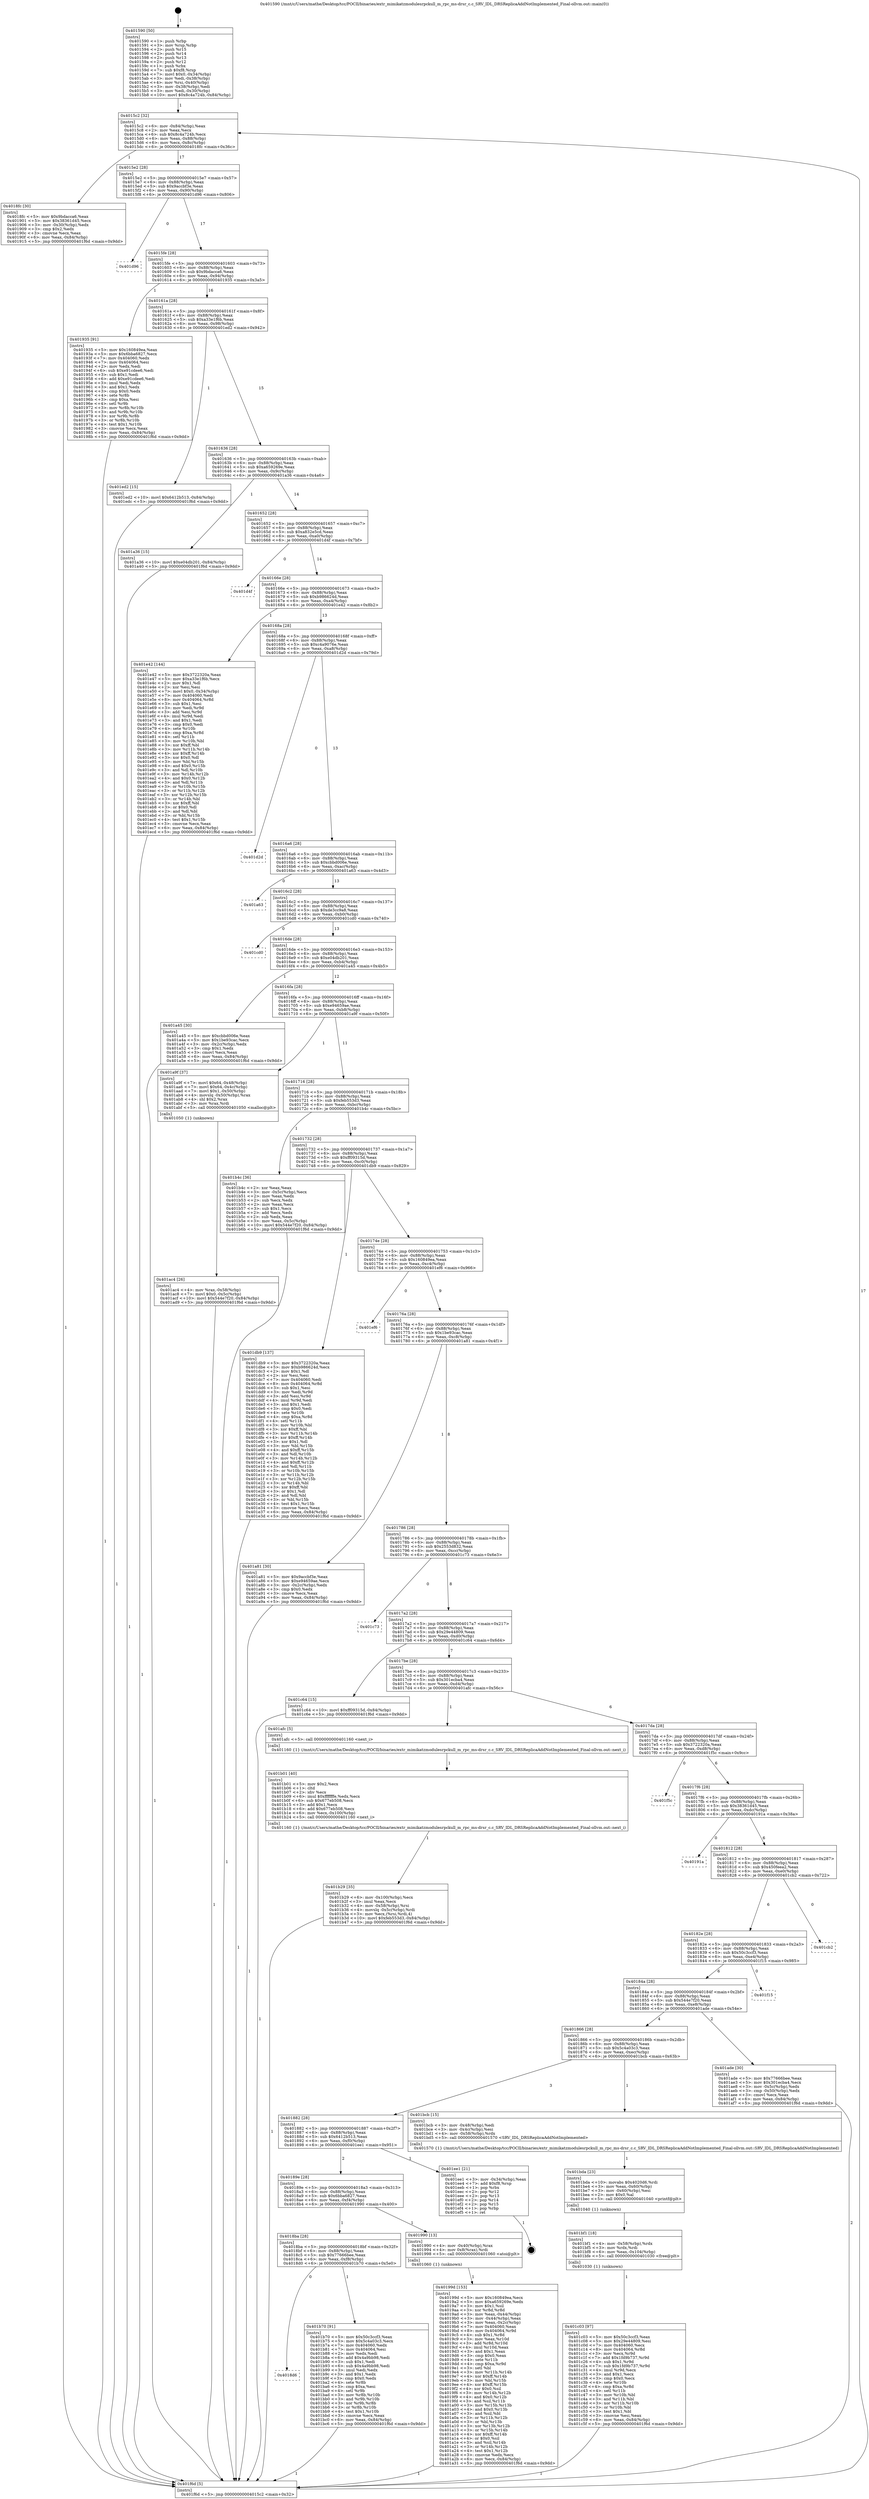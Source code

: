 digraph "0x401590" {
  label = "0x401590 (/mnt/c/Users/mathe/Desktop/tcc/POCII/binaries/extr_mimikatzmodulesrpckull_m_rpc_ms-drsr_c.c_SRV_IDL_DRSReplicaAddNotImplemented_Final-ollvm.out::main(0))"
  labelloc = "t"
  node[shape=record]

  Entry [label="",width=0.3,height=0.3,shape=circle,fillcolor=black,style=filled]
  "0x4015c2" [label="{
     0x4015c2 [32]\l
     | [instrs]\l
     &nbsp;&nbsp;0x4015c2 \<+6\>: mov -0x84(%rbp),%eax\l
     &nbsp;&nbsp;0x4015c8 \<+2\>: mov %eax,%ecx\l
     &nbsp;&nbsp;0x4015ca \<+6\>: sub $0x8c4a724b,%ecx\l
     &nbsp;&nbsp;0x4015d0 \<+6\>: mov %eax,-0x88(%rbp)\l
     &nbsp;&nbsp;0x4015d6 \<+6\>: mov %ecx,-0x8c(%rbp)\l
     &nbsp;&nbsp;0x4015dc \<+6\>: je 00000000004018fc \<main+0x36c\>\l
  }"]
  "0x4018fc" [label="{
     0x4018fc [30]\l
     | [instrs]\l
     &nbsp;&nbsp;0x4018fc \<+5\>: mov $0x9bdacca6,%eax\l
     &nbsp;&nbsp;0x401901 \<+5\>: mov $0x38361d45,%ecx\l
     &nbsp;&nbsp;0x401906 \<+3\>: mov -0x30(%rbp),%edx\l
     &nbsp;&nbsp;0x401909 \<+3\>: cmp $0x2,%edx\l
     &nbsp;&nbsp;0x40190c \<+3\>: cmovne %ecx,%eax\l
     &nbsp;&nbsp;0x40190f \<+6\>: mov %eax,-0x84(%rbp)\l
     &nbsp;&nbsp;0x401915 \<+5\>: jmp 0000000000401f6d \<main+0x9dd\>\l
  }"]
  "0x4015e2" [label="{
     0x4015e2 [28]\l
     | [instrs]\l
     &nbsp;&nbsp;0x4015e2 \<+5\>: jmp 00000000004015e7 \<main+0x57\>\l
     &nbsp;&nbsp;0x4015e7 \<+6\>: mov -0x88(%rbp),%eax\l
     &nbsp;&nbsp;0x4015ed \<+5\>: sub $0x9accbf3e,%eax\l
     &nbsp;&nbsp;0x4015f2 \<+6\>: mov %eax,-0x90(%rbp)\l
     &nbsp;&nbsp;0x4015f8 \<+6\>: je 0000000000401d96 \<main+0x806\>\l
  }"]
  "0x401f6d" [label="{
     0x401f6d [5]\l
     | [instrs]\l
     &nbsp;&nbsp;0x401f6d \<+5\>: jmp 00000000004015c2 \<main+0x32\>\l
  }"]
  "0x401590" [label="{
     0x401590 [50]\l
     | [instrs]\l
     &nbsp;&nbsp;0x401590 \<+1\>: push %rbp\l
     &nbsp;&nbsp;0x401591 \<+3\>: mov %rsp,%rbp\l
     &nbsp;&nbsp;0x401594 \<+2\>: push %r15\l
     &nbsp;&nbsp;0x401596 \<+2\>: push %r14\l
     &nbsp;&nbsp;0x401598 \<+2\>: push %r13\l
     &nbsp;&nbsp;0x40159a \<+2\>: push %r12\l
     &nbsp;&nbsp;0x40159c \<+1\>: push %rbx\l
     &nbsp;&nbsp;0x40159d \<+7\>: sub $0xf8,%rsp\l
     &nbsp;&nbsp;0x4015a4 \<+7\>: movl $0x0,-0x34(%rbp)\l
     &nbsp;&nbsp;0x4015ab \<+3\>: mov %edi,-0x38(%rbp)\l
     &nbsp;&nbsp;0x4015ae \<+4\>: mov %rsi,-0x40(%rbp)\l
     &nbsp;&nbsp;0x4015b2 \<+3\>: mov -0x38(%rbp),%edi\l
     &nbsp;&nbsp;0x4015b5 \<+3\>: mov %edi,-0x30(%rbp)\l
     &nbsp;&nbsp;0x4015b8 \<+10\>: movl $0x8c4a724b,-0x84(%rbp)\l
  }"]
  Exit [label="",width=0.3,height=0.3,shape=circle,fillcolor=black,style=filled,peripheries=2]
  "0x401d96" [label="{
     0x401d96\l
  }", style=dashed]
  "0x4015fe" [label="{
     0x4015fe [28]\l
     | [instrs]\l
     &nbsp;&nbsp;0x4015fe \<+5\>: jmp 0000000000401603 \<main+0x73\>\l
     &nbsp;&nbsp;0x401603 \<+6\>: mov -0x88(%rbp),%eax\l
     &nbsp;&nbsp;0x401609 \<+5\>: sub $0x9bdacca6,%eax\l
     &nbsp;&nbsp;0x40160e \<+6\>: mov %eax,-0x94(%rbp)\l
     &nbsp;&nbsp;0x401614 \<+6\>: je 0000000000401935 \<main+0x3a5\>\l
  }"]
  "0x401c03" [label="{
     0x401c03 [97]\l
     | [instrs]\l
     &nbsp;&nbsp;0x401c03 \<+5\>: mov $0x50c3ccf3,%eax\l
     &nbsp;&nbsp;0x401c08 \<+5\>: mov $0x29e44809,%esi\l
     &nbsp;&nbsp;0x401c0d \<+7\>: mov 0x404060,%ecx\l
     &nbsp;&nbsp;0x401c14 \<+8\>: mov 0x404064,%r8d\l
     &nbsp;&nbsp;0x401c1c \<+3\>: mov %ecx,%r9d\l
     &nbsp;&nbsp;0x401c1f \<+7\>: add $0x1fd9b737,%r9d\l
     &nbsp;&nbsp;0x401c26 \<+4\>: sub $0x1,%r9d\l
     &nbsp;&nbsp;0x401c2a \<+7\>: sub $0x1fd9b737,%r9d\l
     &nbsp;&nbsp;0x401c31 \<+4\>: imul %r9d,%ecx\l
     &nbsp;&nbsp;0x401c35 \<+3\>: and $0x1,%ecx\l
     &nbsp;&nbsp;0x401c38 \<+3\>: cmp $0x0,%ecx\l
     &nbsp;&nbsp;0x401c3b \<+4\>: sete %r10b\l
     &nbsp;&nbsp;0x401c3f \<+4\>: cmp $0xa,%r8d\l
     &nbsp;&nbsp;0x401c43 \<+4\>: setl %r11b\l
     &nbsp;&nbsp;0x401c47 \<+3\>: mov %r10b,%bl\l
     &nbsp;&nbsp;0x401c4a \<+3\>: and %r11b,%bl\l
     &nbsp;&nbsp;0x401c4d \<+3\>: xor %r11b,%r10b\l
     &nbsp;&nbsp;0x401c50 \<+3\>: or %r10b,%bl\l
     &nbsp;&nbsp;0x401c53 \<+3\>: test $0x1,%bl\l
     &nbsp;&nbsp;0x401c56 \<+3\>: cmovne %esi,%eax\l
     &nbsp;&nbsp;0x401c59 \<+6\>: mov %eax,-0x84(%rbp)\l
     &nbsp;&nbsp;0x401c5f \<+5\>: jmp 0000000000401f6d \<main+0x9dd\>\l
  }"]
  "0x401935" [label="{
     0x401935 [91]\l
     | [instrs]\l
     &nbsp;&nbsp;0x401935 \<+5\>: mov $0x160849ea,%eax\l
     &nbsp;&nbsp;0x40193a \<+5\>: mov $0x6bba6827,%ecx\l
     &nbsp;&nbsp;0x40193f \<+7\>: mov 0x404060,%edx\l
     &nbsp;&nbsp;0x401946 \<+7\>: mov 0x404064,%esi\l
     &nbsp;&nbsp;0x40194d \<+2\>: mov %edx,%edi\l
     &nbsp;&nbsp;0x40194f \<+6\>: sub $0xe91cdee6,%edi\l
     &nbsp;&nbsp;0x401955 \<+3\>: sub $0x1,%edi\l
     &nbsp;&nbsp;0x401958 \<+6\>: add $0xe91cdee6,%edi\l
     &nbsp;&nbsp;0x40195e \<+3\>: imul %edi,%edx\l
     &nbsp;&nbsp;0x401961 \<+3\>: and $0x1,%edx\l
     &nbsp;&nbsp;0x401964 \<+3\>: cmp $0x0,%edx\l
     &nbsp;&nbsp;0x401967 \<+4\>: sete %r8b\l
     &nbsp;&nbsp;0x40196b \<+3\>: cmp $0xa,%esi\l
     &nbsp;&nbsp;0x40196e \<+4\>: setl %r9b\l
     &nbsp;&nbsp;0x401972 \<+3\>: mov %r8b,%r10b\l
     &nbsp;&nbsp;0x401975 \<+3\>: and %r9b,%r10b\l
     &nbsp;&nbsp;0x401978 \<+3\>: xor %r9b,%r8b\l
     &nbsp;&nbsp;0x40197b \<+3\>: or %r8b,%r10b\l
     &nbsp;&nbsp;0x40197e \<+4\>: test $0x1,%r10b\l
     &nbsp;&nbsp;0x401982 \<+3\>: cmovne %ecx,%eax\l
     &nbsp;&nbsp;0x401985 \<+6\>: mov %eax,-0x84(%rbp)\l
     &nbsp;&nbsp;0x40198b \<+5\>: jmp 0000000000401f6d \<main+0x9dd\>\l
  }"]
  "0x40161a" [label="{
     0x40161a [28]\l
     | [instrs]\l
     &nbsp;&nbsp;0x40161a \<+5\>: jmp 000000000040161f \<main+0x8f\>\l
     &nbsp;&nbsp;0x40161f \<+6\>: mov -0x88(%rbp),%eax\l
     &nbsp;&nbsp;0x401625 \<+5\>: sub $0xa33e1f6b,%eax\l
     &nbsp;&nbsp;0x40162a \<+6\>: mov %eax,-0x98(%rbp)\l
     &nbsp;&nbsp;0x401630 \<+6\>: je 0000000000401ed2 \<main+0x942\>\l
  }"]
  "0x401bf1" [label="{
     0x401bf1 [18]\l
     | [instrs]\l
     &nbsp;&nbsp;0x401bf1 \<+4\>: mov -0x58(%rbp),%rdx\l
     &nbsp;&nbsp;0x401bf5 \<+3\>: mov %rdx,%rdi\l
     &nbsp;&nbsp;0x401bf8 \<+6\>: mov %eax,-0x104(%rbp)\l
     &nbsp;&nbsp;0x401bfe \<+5\>: call 0000000000401030 \<free@plt\>\l
     | [calls]\l
     &nbsp;&nbsp;0x401030 \{1\} (unknown)\l
  }"]
  "0x401ed2" [label="{
     0x401ed2 [15]\l
     | [instrs]\l
     &nbsp;&nbsp;0x401ed2 \<+10\>: movl $0x6412b513,-0x84(%rbp)\l
     &nbsp;&nbsp;0x401edc \<+5\>: jmp 0000000000401f6d \<main+0x9dd\>\l
  }"]
  "0x401636" [label="{
     0x401636 [28]\l
     | [instrs]\l
     &nbsp;&nbsp;0x401636 \<+5\>: jmp 000000000040163b \<main+0xab\>\l
     &nbsp;&nbsp;0x40163b \<+6\>: mov -0x88(%rbp),%eax\l
     &nbsp;&nbsp;0x401641 \<+5\>: sub $0xa659269e,%eax\l
     &nbsp;&nbsp;0x401646 \<+6\>: mov %eax,-0x9c(%rbp)\l
     &nbsp;&nbsp;0x40164c \<+6\>: je 0000000000401a36 \<main+0x4a6\>\l
  }"]
  "0x401bda" [label="{
     0x401bda [23]\l
     | [instrs]\l
     &nbsp;&nbsp;0x401bda \<+10\>: movabs $0x4020d6,%rdi\l
     &nbsp;&nbsp;0x401be4 \<+3\>: mov %eax,-0x60(%rbp)\l
     &nbsp;&nbsp;0x401be7 \<+3\>: mov -0x60(%rbp),%esi\l
     &nbsp;&nbsp;0x401bea \<+2\>: mov $0x0,%al\l
     &nbsp;&nbsp;0x401bec \<+5\>: call 0000000000401040 \<printf@plt\>\l
     | [calls]\l
     &nbsp;&nbsp;0x401040 \{1\} (unknown)\l
  }"]
  "0x401a36" [label="{
     0x401a36 [15]\l
     | [instrs]\l
     &nbsp;&nbsp;0x401a36 \<+10\>: movl $0xe04db201,-0x84(%rbp)\l
     &nbsp;&nbsp;0x401a40 \<+5\>: jmp 0000000000401f6d \<main+0x9dd\>\l
  }"]
  "0x401652" [label="{
     0x401652 [28]\l
     | [instrs]\l
     &nbsp;&nbsp;0x401652 \<+5\>: jmp 0000000000401657 \<main+0xc7\>\l
     &nbsp;&nbsp;0x401657 \<+6\>: mov -0x88(%rbp),%eax\l
     &nbsp;&nbsp;0x40165d \<+5\>: sub $0xa832e5cd,%eax\l
     &nbsp;&nbsp;0x401662 \<+6\>: mov %eax,-0xa0(%rbp)\l
     &nbsp;&nbsp;0x401668 \<+6\>: je 0000000000401d4f \<main+0x7bf\>\l
  }"]
  "0x4018d6" [label="{
     0x4018d6\l
  }", style=dashed]
  "0x401d4f" [label="{
     0x401d4f\l
  }", style=dashed]
  "0x40166e" [label="{
     0x40166e [28]\l
     | [instrs]\l
     &nbsp;&nbsp;0x40166e \<+5\>: jmp 0000000000401673 \<main+0xe3\>\l
     &nbsp;&nbsp;0x401673 \<+6\>: mov -0x88(%rbp),%eax\l
     &nbsp;&nbsp;0x401679 \<+5\>: sub $0xb986624d,%eax\l
     &nbsp;&nbsp;0x40167e \<+6\>: mov %eax,-0xa4(%rbp)\l
     &nbsp;&nbsp;0x401684 \<+6\>: je 0000000000401e42 \<main+0x8b2\>\l
  }"]
  "0x401b70" [label="{
     0x401b70 [91]\l
     | [instrs]\l
     &nbsp;&nbsp;0x401b70 \<+5\>: mov $0x50c3ccf3,%eax\l
     &nbsp;&nbsp;0x401b75 \<+5\>: mov $0x5c4a03c3,%ecx\l
     &nbsp;&nbsp;0x401b7a \<+7\>: mov 0x404060,%edx\l
     &nbsp;&nbsp;0x401b81 \<+7\>: mov 0x404064,%esi\l
     &nbsp;&nbsp;0x401b88 \<+2\>: mov %edx,%edi\l
     &nbsp;&nbsp;0x401b8a \<+6\>: add $0x4a9bb98,%edi\l
     &nbsp;&nbsp;0x401b90 \<+3\>: sub $0x1,%edi\l
     &nbsp;&nbsp;0x401b93 \<+6\>: sub $0x4a9bb98,%edi\l
     &nbsp;&nbsp;0x401b99 \<+3\>: imul %edi,%edx\l
     &nbsp;&nbsp;0x401b9c \<+3\>: and $0x1,%edx\l
     &nbsp;&nbsp;0x401b9f \<+3\>: cmp $0x0,%edx\l
     &nbsp;&nbsp;0x401ba2 \<+4\>: sete %r8b\l
     &nbsp;&nbsp;0x401ba6 \<+3\>: cmp $0xa,%esi\l
     &nbsp;&nbsp;0x401ba9 \<+4\>: setl %r9b\l
     &nbsp;&nbsp;0x401bad \<+3\>: mov %r8b,%r10b\l
     &nbsp;&nbsp;0x401bb0 \<+3\>: and %r9b,%r10b\l
     &nbsp;&nbsp;0x401bb3 \<+3\>: xor %r9b,%r8b\l
     &nbsp;&nbsp;0x401bb6 \<+3\>: or %r8b,%r10b\l
     &nbsp;&nbsp;0x401bb9 \<+4\>: test $0x1,%r10b\l
     &nbsp;&nbsp;0x401bbd \<+3\>: cmovne %ecx,%eax\l
     &nbsp;&nbsp;0x401bc0 \<+6\>: mov %eax,-0x84(%rbp)\l
     &nbsp;&nbsp;0x401bc6 \<+5\>: jmp 0000000000401f6d \<main+0x9dd\>\l
  }"]
  "0x401e42" [label="{
     0x401e42 [144]\l
     | [instrs]\l
     &nbsp;&nbsp;0x401e42 \<+5\>: mov $0x3722320a,%eax\l
     &nbsp;&nbsp;0x401e47 \<+5\>: mov $0xa33e1f6b,%ecx\l
     &nbsp;&nbsp;0x401e4c \<+2\>: mov $0x1,%dl\l
     &nbsp;&nbsp;0x401e4e \<+2\>: xor %esi,%esi\l
     &nbsp;&nbsp;0x401e50 \<+7\>: movl $0x0,-0x34(%rbp)\l
     &nbsp;&nbsp;0x401e57 \<+7\>: mov 0x404060,%edi\l
     &nbsp;&nbsp;0x401e5e \<+8\>: mov 0x404064,%r8d\l
     &nbsp;&nbsp;0x401e66 \<+3\>: sub $0x1,%esi\l
     &nbsp;&nbsp;0x401e69 \<+3\>: mov %edi,%r9d\l
     &nbsp;&nbsp;0x401e6c \<+3\>: add %esi,%r9d\l
     &nbsp;&nbsp;0x401e6f \<+4\>: imul %r9d,%edi\l
     &nbsp;&nbsp;0x401e73 \<+3\>: and $0x1,%edi\l
     &nbsp;&nbsp;0x401e76 \<+3\>: cmp $0x0,%edi\l
     &nbsp;&nbsp;0x401e79 \<+4\>: sete %r10b\l
     &nbsp;&nbsp;0x401e7d \<+4\>: cmp $0xa,%r8d\l
     &nbsp;&nbsp;0x401e81 \<+4\>: setl %r11b\l
     &nbsp;&nbsp;0x401e85 \<+3\>: mov %r10b,%bl\l
     &nbsp;&nbsp;0x401e88 \<+3\>: xor $0xff,%bl\l
     &nbsp;&nbsp;0x401e8b \<+3\>: mov %r11b,%r14b\l
     &nbsp;&nbsp;0x401e8e \<+4\>: xor $0xff,%r14b\l
     &nbsp;&nbsp;0x401e92 \<+3\>: xor $0x0,%dl\l
     &nbsp;&nbsp;0x401e95 \<+3\>: mov %bl,%r15b\l
     &nbsp;&nbsp;0x401e98 \<+4\>: and $0x0,%r15b\l
     &nbsp;&nbsp;0x401e9c \<+3\>: and %dl,%r10b\l
     &nbsp;&nbsp;0x401e9f \<+3\>: mov %r14b,%r12b\l
     &nbsp;&nbsp;0x401ea2 \<+4\>: and $0x0,%r12b\l
     &nbsp;&nbsp;0x401ea6 \<+3\>: and %dl,%r11b\l
     &nbsp;&nbsp;0x401ea9 \<+3\>: or %r10b,%r15b\l
     &nbsp;&nbsp;0x401eac \<+3\>: or %r11b,%r12b\l
     &nbsp;&nbsp;0x401eaf \<+3\>: xor %r12b,%r15b\l
     &nbsp;&nbsp;0x401eb2 \<+3\>: or %r14b,%bl\l
     &nbsp;&nbsp;0x401eb5 \<+3\>: xor $0xff,%bl\l
     &nbsp;&nbsp;0x401eb8 \<+3\>: or $0x0,%dl\l
     &nbsp;&nbsp;0x401ebb \<+2\>: and %dl,%bl\l
     &nbsp;&nbsp;0x401ebd \<+3\>: or %bl,%r15b\l
     &nbsp;&nbsp;0x401ec0 \<+4\>: test $0x1,%r15b\l
     &nbsp;&nbsp;0x401ec4 \<+3\>: cmovne %ecx,%eax\l
     &nbsp;&nbsp;0x401ec7 \<+6\>: mov %eax,-0x84(%rbp)\l
     &nbsp;&nbsp;0x401ecd \<+5\>: jmp 0000000000401f6d \<main+0x9dd\>\l
  }"]
  "0x40168a" [label="{
     0x40168a [28]\l
     | [instrs]\l
     &nbsp;&nbsp;0x40168a \<+5\>: jmp 000000000040168f \<main+0xff\>\l
     &nbsp;&nbsp;0x40168f \<+6\>: mov -0x88(%rbp),%eax\l
     &nbsp;&nbsp;0x401695 \<+5\>: sub $0xc4a9076e,%eax\l
     &nbsp;&nbsp;0x40169a \<+6\>: mov %eax,-0xa8(%rbp)\l
     &nbsp;&nbsp;0x4016a0 \<+6\>: je 0000000000401d2d \<main+0x79d\>\l
  }"]
  "0x401b29" [label="{
     0x401b29 [35]\l
     | [instrs]\l
     &nbsp;&nbsp;0x401b29 \<+6\>: mov -0x100(%rbp),%ecx\l
     &nbsp;&nbsp;0x401b2f \<+3\>: imul %eax,%ecx\l
     &nbsp;&nbsp;0x401b32 \<+4\>: mov -0x58(%rbp),%rsi\l
     &nbsp;&nbsp;0x401b36 \<+4\>: movslq -0x5c(%rbp),%rdi\l
     &nbsp;&nbsp;0x401b3a \<+3\>: mov %ecx,(%rsi,%rdi,4)\l
     &nbsp;&nbsp;0x401b3d \<+10\>: movl $0xfeb553d3,-0x84(%rbp)\l
     &nbsp;&nbsp;0x401b47 \<+5\>: jmp 0000000000401f6d \<main+0x9dd\>\l
  }"]
  "0x401d2d" [label="{
     0x401d2d\l
  }", style=dashed]
  "0x4016a6" [label="{
     0x4016a6 [28]\l
     | [instrs]\l
     &nbsp;&nbsp;0x4016a6 \<+5\>: jmp 00000000004016ab \<main+0x11b\>\l
     &nbsp;&nbsp;0x4016ab \<+6\>: mov -0x88(%rbp),%eax\l
     &nbsp;&nbsp;0x4016b1 \<+5\>: sub $0xcbbd006e,%eax\l
     &nbsp;&nbsp;0x4016b6 \<+6\>: mov %eax,-0xac(%rbp)\l
     &nbsp;&nbsp;0x4016bc \<+6\>: je 0000000000401a63 \<main+0x4d3\>\l
  }"]
  "0x401b01" [label="{
     0x401b01 [40]\l
     | [instrs]\l
     &nbsp;&nbsp;0x401b01 \<+5\>: mov $0x2,%ecx\l
     &nbsp;&nbsp;0x401b06 \<+1\>: cltd\l
     &nbsp;&nbsp;0x401b07 \<+2\>: idiv %ecx\l
     &nbsp;&nbsp;0x401b09 \<+6\>: imul $0xfffffffe,%edx,%ecx\l
     &nbsp;&nbsp;0x401b0f \<+6\>: sub $0x677eb508,%ecx\l
     &nbsp;&nbsp;0x401b15 \<+3\>: add $0x1,%ecx\l
     &nbsp;&nbsp;0x401b18 \<+6\>: add $0x677eb508,%ecx\l
     &nbsp;&nbsp;0x401b1e \<+6\>: mov %ecx,-0x100(%rbp)\l
     &nbsp;&nbsp;0x401b24 \<+5\>: call 0000000000401160 \<next_i\>\l
     | [calls]\l
     &nbsp;&nbsp;0x401160 \{1\} (/mnt/c/Users/mathe/Desktop/tcc/POCII/binaries/extr_mimikatzmodulesrpckull_m_rpc_ms-drsr_c.c_SRV_IDL_DRSReplicaAddNotImplemented_Final-ollvm.out::next_i)\l
  }"]
  "0x401a63" [label="{
     0x401a63\l
  }", style=dashed]
  "0x4016c2" [label="{
     0x4016c2 [28]\l
     | [instrs]\l
     &nbsp;&nbsp;0x4016c2 \<+5\>: jmp 00000000004016c7 \<main+0x137\>\l
     &nbsp;&nbsp;0x4016c7 \<+6\>: mov -0x88(%rbp),%eax\l
     &nbsp;&nbsp;0x4016cd \<+5\>: sub $0xde3cc9a8,%eax\l
     &nbsp;&nbsp;0x4016d2 \<+6\>: mov %eax,-0xb0(%rbp)\l
     &nbsp;&nbsp;0x4016d8 \<+6\>: je 0000000000401cd0 \<main+0x740\>\l
  }"]
  "0x401ac4" [label="{
     0x401ac4 [26]\l
     | [instrs]\l
     &nbsp;&nbsp;0x401ac4 \<+4\>: mov %rax,-0x58(%rbp)\l
     &nbsp;&nbsp;0x401ac8 \<+7\>: movl $0x0,-0x5c(%rbp)\l
     &nbsp;&nbsp;0x401acf \<+10\>: movl $0x544e7f20,-0x84(%rbp)\l
     &nbsp;&nbsp;0x401ad9 \<+5\>: jmp 0000000000401f6d \<main+0x9dd\>\l
  }"]
  "0x401cd0" [label="{
     0x401cd0\l
  }", style=dashed]
  "0x4016de" [label="{
     0x4016de [28]\l
     | [instrs]\l
     &nbsp;&nbsp;0x4016de \<+5\>: jmp 00000000004016e3 \<main+0x153\>\l
     &nbsp;&nbsp;0x4016e3 \<+6\>: mov -0x88(%rbp),%eax\l
     &nbsp;&nbsp;0x4016e9 \<+5\>: sub $0xe04db201,%eax\l
     &nbsp;&nbsp;0x4016ee \<+6\>: mov %eax,-0xb4(%rbp)\l
     &nbsp;&nbsp;0x4016f4 \<+6\>: je 0000000000401a45 \<main+0x4b5\>\l
  }"]
  "0x40199d" [label="{
     0x40199d [153]\l
     | [instrs]\l
     &nbsp;&nbsp;0x40199d \<+5\>: mov $0x160849ea,%ecx\l
     &nbsp;&nbsp;0x4019a2 \<+5\>: mov $0xa659269e,%edx\l
     &nbsp;&nbsp;0x4019a7 \<+3\>: mov $0x1,%sil\l
     &nbsp;&nbsp;0x4019aa \<+3\>: xor %r8d,%r8d\l
     &nbsp;&nbsp;0x4019ad \<+3\>: mov %eax,-0x44(%rbp)\l
     &nbsp;&nbsp;0x4019b0 \<+3\>: mov -0x44(%rbp),%eax\l
     &nbsp;&nbsp;0x4019b3 \<+3\>: mov %eax,-0x2c(%rbp)\l
     &nbsp;&nbsp;0x4019b6 \<+7\>: mov 0x404060,%eax\l
     &nbsp;&nbsp;0x4019bd \<+8\>: mov 0x404064,%r9d\l
     &nbsp;&nbsp;0x4019c5 \<+4\>: sub $0x1,%r8d\l
     &nbsp;&nbsp;0x4019c9 \<+3\>: mov %eax,%r10d\l
     &nbsp;&nbsp;0x4019cc \<+3\>: add %r8d,%r10d\l
     &nbsp;&nbsp;0x4019cf \<+4\>: imul %r10d,%eax\l
     &nbsp;&nbsp;0x4019d3 \<+3\>: and $0x1,%eax\l
     &nbsp;&nbsp;0x4019d6 \<+3\>: cmp $0x0,%eax\l
     &nbsp;&nbsp;0x4019d9 \<+4\>: sete %r11b\l
     &nbsp;&nbsp;0x4019dd \<+4\>: cmp $0xa,%r9d\l
     &nbsp;&nbsp;0x4019e1 \<+3\>: setl %bl\l
     &nbsp;&nbsp;0x4019e4 \<+3\>: mov %r11b,%r14b\l
     &nbsp;&nbsp;0x4019e7 \<+4\>: xor $0xff,%r14b\l
     &nbsp;&nbsp;0x4019eb \<+3\>: mov %bl,%r15b\l
     &nbsp;&nbsp;0x4019ee \<+4\>: xor $0xff,%r15b\l
     &nbsp;&nbsp;0x4019f2 \<+4\>: xor $0x0,%sil\l
     &nbsp;&nbsp;0x4019f6 \<+3\>: mov %r14b,%r12b\l
     &nbsp;&nbsp;0x4019f9 \<+4\>: and $0x0,%r12b\l
     &nbsp;&nbsp;0x4019fd \<+3\>: and %sil,%r11b\l
     &nbsp;&nbsp;0x401a00 \<+3\>: mov %r15b,%r13b\l
     &nbsp;&nbsp;0x401a03 \<+4\>: and $0x0,%r13b\l
     &nbsp;&nbsp;0x401a07 \<+3\>: and %sil,%bl\l
     &nbsp;&nbsp;0x401a0a \<+3\>: or %r11b,%r12b\l
     &nbsp;&nbsp;0x401a0d \<+3\>: or %bl,%r13b\l
     &nbsp;&nbsp;0x401a10 \<+3\>: xor %r13b,%r12b\l
     &nbsp;&nbsp;0x401a13 \<+3\>: or %r15b,%r14b\l
     &nbsp;&nbsp;0x401a16 \<+4\>: xor $0xff,%r14b\l
     &nbsp;&nbsp;0x401a1a \<+4\>: or $0x0,%sil\l
     &nbsp;&nbsp;0x401a1e \<+3\>: and %sil,%r14b\l
     &nbsp;&nbsp;0x401a21 \<+3\>: or %r14b,%r12b\l
     &nbsp;&nbsp;0x401a24 \<+4\>: test $0x1,%r12b\l
     &nbsp;&nbsp;0x401a28 \<+3\>: cmovne %edx,%ecx\l
     &nbsp;&nbsp;0x401a2b \<+6\>: mov %ecx,-0x84(%rbp)\l
     &nbsp;&nbsp;0x401a31 \<+5\>: jmp 0000000000401f6d \<main+0x9dd\>\l
  }"]
  "0x401a45" [label="{
     0x401a45 [30]\l
     | [instrs]\l
     &nbsp;&nbsp;0x401a45 \<+5\>: mov $0xcbbd006e,%eax\l
     &nbsp;&nbsp;0x401a4a \<+5\>: mov $0x1be93cac,%ecx\l
     &nbsp;&nbsp;0x401a4f \<+3\>: mov -0x2c(%rbp),%edx\l
     &nbsp;&nbsp;0x401a52 \<+3\>: cmp $0x1,%edx\l
     &nbsp;&nbsp;0x401a55 \<+3\>: cmovl %ecx,%eax\l
     &nbsp;&nbsp;0x401a58 \<+6\>: mov %eax,-0x84(%rbp)\l
     &nbsp;&nbsp;0x401a5e \<+5\>: jmp 0000000000401f6d \<main+0x9dd\>\l
  }"]
  "0x4016fa" [label="{
     0x4016fa [28]\l
     | [instrs]\l
     &nbsp;&nbsp;0x4016fa \<+5\>: jmp 00000000004016ff \<main+0x16f\>\l
     &nbsp;&nbsp;0x4016ff \<+6\>: mov -0x88(%rbp),%eax\l
     &nbsp;&nbsp;0x401705 \<+5\>: sub $0xe94659ae,%eax\l
     &nbsp;&nbsp;0x40170a \<+6\>: mov %eax,-0xb8(%rbp)\l
     &nbsp;&nbsp;0x401710 \<+6\>: je 0000000000401a9f \<main+0x50f\>\l
  }"]
  "0x4018ba" [label="{
     0x4018ba [28]\l
     | [instrs]\l
     &nbsp;&nbsp;0x4018ba \<+5\>: jmp 00000000004018bf \<main+0x32f\>\l
     &nbsp;&nbsp;0x4018bf \<+6\>: mov -0x88(%rbp),%eax\l
     &nbsp;&nbsp;0x4018c5 \<+5\>: sub $0x77666bee,%eax\l
     &nbsp;&nbsp;0x4018ca \<+6\>: mov %eax,-0xf8(%rbp)\l
     &nbsp;&nbsp;0x4018d0 \<+6\>: je 0000000000401b70 \<main+0x5e0\>\l
  }"]
  "0x401a9f" [label="{
     0x401a9f [37]\l
     | [instrs]\l
     &nbsp;&nbsp;0x401a9f \<+7\>: movl $0x64,-0x48(%rbp)\l
     &nbsp;&nbsp;0x401aa6 \<+7\>: movl $0x64,-0x4c(%rbp)\l
     &nbsp;&nbsp;0x401aad \<+7\>: movl $0x1,-0x50(%rbp)\l
     &nbsp;&nbsp;0x401ab4 \<+4\>: movslq -0x50(%rbp),%rax\l
     &nbsp;&nbsp;0x401ab8 \<+4\>: shl $0x2,%rax\l
     &nbsp;&nbsp;0x401abc \<+3\>: mov %rax,%rdi\l
     &nbsp;&nbsp;0x401abf \<+5\>: call 0000000000401050 \<malloc@plt\>\l
     | [calls]\l
     &nbsp;&nbsp;0x401050 \{1\} (unknown)\l
  }"]
  "0x401716" [label="{
     0x401716 [28]\l
     | [instrs]\l
     &nbsp;&nbsp;0x401716 \<+5\>: jmp 000000000040171b \<main+0x18b\>\l
     &nbsp;&nbsp;0x40171b \<+6\>: mov -0x88(%rbp),%eax\l
     &nbsp;&nbsp;0x401721 \<+5\>: sub $0xfeb553d3,%eax\l
     &nbsp;&nbsp;0x401726 \<+6\>: mov %eax,-0xbc(%rbp)\l
     &nbsp;&nbsp;0x40172c \<+6\>: je 0000000000401b4c \<main+0x5bc\>\l
  }"]
  "0x401990" [label="{
     0x401990 [13]\l
     | [instrs]\l
     &nbsp;&nbsp;0x401990 \<+4\>: mov -0x40(%rbp),%rax\l
     &nbsp;&nbsp;0x401994 \<+4\>: mov 0x8(%rax),%rdi\l
     &nbsp;&nbsp;0x401998 \<+5\>: call 0000000000401060 \<atoi@plt\>\l
     | [calls]\l
     &nbsp;&nbsp;0x401060 \{1\} (unknown)\l
  }"]
  "0x401b4c" [label="{
     0x401b4c [36]\l
     | [instrs]\l
     &nbsp;&nbsp;0x401b4c \<+2\>: xor %eax,%eax\l
     &nbsp;&nbsp;0x401b4e \<+3\>: mov -0x5c(%rbp),%ecx\l
     &nbsp;&nbsp;0x401b51 \<+2\>: mov %eax,%edx\l
     &nbsp;&nbsp;0x401b53 \<+2\>: sub %ecx,%edx\l
     &nbsp;&nbsp;0x401b55 \<+2\>: mov %eax,%ecx\l
     &nbsp;&nbsp;0x401b57 \<+3\>: sub $0x1,%ecx\l
     &nbsp;&nbsp;0x401b5a \<+2\>: add %ecx,%edx\l
     &nbsp;&nbsp;0x401b5c \<+2\>: sub %edx,%eax\l
     &nbsp;&nbsp;0x401b5e \<+3\>: mov %eax,-0x5c(%rbp)\l
     &nbsp;&nbsp;0x401b61 \<+10\>: movl $0x544e7f20,-0x84(%rbp)\l
     &nbsp;&nbsp;0x401b6b \<+5\>: jmp 0000000000401f6d \<main+0x9dd\>\l
  }"]
  "0x401732" [label="{
     0x401732 [28]\l
     | [instrs]\l
     &nbsp;&nbsp;0x401732 \<+5\>: jmp 0000000000401737 \<main+0x1a7\>\l
     &nbsp;&nbsp;0x401737 \<+6\>: mov -0x88(%rbp),%eax\l
     &nbsp;&nbsp;0x40173d \<+5\>: sub $0xff09315d,%eax\l
     &nbsp;&nbsp;0x401742 \<+6\>: mov %eax,-0xc0(%rbp)\l
     &nbsp;&nbsp;0x401748 \<+6\>: je 0000000000401db9 \<main+0x829\>\l
  }"]
  "0x40189e" [label="{
     0x40189e [28]\l
     | [instrs]\l
     &nbsp;&nbsp;0x40189e \<+5\>: jmp 00000000004018a3 \<main+0x313\>\l
     &nbsp;&nbsp;0x4018a3 \<+6\>: mov -0x88(%rbp),%eax\l
     &nbsp;&nbsp;0x4018a9 \<+5\>: sub $0x6bba6827,%eax\l
     &nbsp;&nbsp;0x4018ae \<+6\>: mov %eax,-0xf4(%rbp)\l
     &nbsp;&nbsp;0x4018b4 \<+6\>: je 0000000000401990 \<main+0x400\>\l
  }"]
  "0x401db9" [label="{
     0x401db9 [137]\l
     | [instrs]\l
     &nbsp;&nbsp;0x401db9 \<+5\>: mov $0x3722320a,%eax\l
     &nbsp;&nbsp;0x401dbe \<+5\>: mov $0xb986624d,%ecx\l
     &nbsp;&nbsp;0x401dc3 \<+2\>: mov $0x1,%dl\l
     &nbsp;&nbsp;0x401dc5 \<+2\>: xor %esi,%esi\l
     &nbsp;&nbsp;0x401dc7 \<+7\>: mov 0x404060,%edi\l
     &nbsp;&nbsp;0x401dce \<+8\>: mov 0x404064,%r8d\l
     &nbsp;&nbsp;0x401dd6 \<+3\>: sub $0x1,%esi\l
     &nbsp;&nbsp;0x401dd9 \<+3\>: mov %edi,%r9d\l
     &nbsp;&nbsp;0x401ddc \<+3\>: add %esi,%r9d\l
     &nbsp;&nbsp;0x401ddf \<+4\>: imul %r9d,%edi\l
     &nbsp;&nbsp;0x401de3 \<+3\>: and $0x1,%edi\l
     &nbsp;&nbsp;0x401de6 \<+3\>: cmp $0x0,%edi\l
     &nbsp;&nbsp;0x401de9 \<+4\>: sete %r10b\l
     &nbsp;&nbsp;0x401ded \<+4\>: cmp $0xa,%r8d\l
     &nbsp;&nbsp;0x401df1 \<+4\>: setl %r11b\l
     &nbsp;&nbsp;0x401df5 \<+3\>: mov %r10b,%bl\l
     &nbsp;&nbsp;0x401df8 \<+3\>: xor $0xff,%bl\l
     &nbsp;&nbsp;0x401dfb \<+3\>: mov %r11b,%r14b\l
     &nbsp;&nbsp;0x401dfe \<+4\>: xor $0xff,%r14b\l
     &nbsp;&nbsp;0x401e02 \<+3\>: xor $0x1,%dl\l
     &nbsp;&nbsp;0x401e05 \<+3\>: mov %bl,%r15b\l
     &nbsp;&nbsp;0x401e08 \<+4\>: and $0xff,%r15b\l
     &nbsp;&nbsp;0x401e0c \<+3\>: and %dl,%r10b\l
     &nbsp;&nbsp;0x401e0f \<+3\>: mov %r14b,%r12b\l
     &nbsp;&nbsp;0x401e12 \<+4\>: and $0xff,%r12b\l
     &nbsp;&nbsp;0x401e16 \<+3\>: and %dl,%r11b\l
     &nbsp;&nbsp;0x401e19 \<+3\>: or %r10b,%r15b\l
     &nbsp;&nbsp;0x401e1c \<+3\>: or %r11b,%r12b\l
     &nbsp;&nbsp;0x401e1f \<+3\>: xor %r12b,%r15b\l
     &nbsp;&nbsp;0x401e22 \<+3\>: or %r14b,%bl\l
     &nbsp;&nbsp;0x401e25 \<+3\>: xor $0xff,%bl\l
     &nbsp;&nbsp;0x401e28 \<+3\>: or $0x1,%dl\l
     &nbsp;&nbsp;0x401e2b \<+2\>: and %dl,%bl\l
     &nbsp;&nbsp;0x401e2d \<+3\>: or %bl,%r15b\l
     &nbsp;&nbsp;0x401e30 \<+4\>: test $0x1,%r15b\l
     &nbsp;&nbsp;0x401e34 \<+3\>: cmovne %ecx,%eax\l
     &nbsp;&nbsp;0x401e37 \<+6\>: mov %eax,-0x84(%rbp)\l
     &nbsp;&nbsp;0x401e3d \<+5\>: jmp 0000000000401f6d \<main+0x9dd\>\l
  }"]
  "0x40174e" [label="{
     0x40174e [28]\l
     | [instrs]\l
     &nbsp;&nbsp;0x40174e \<+5\>: jmp 0000000000401753 \<main+0x1c3\>\l
     &nbsp;&nbsp;0x401753 \<+6\>: mov -0x88(%rbp),%eax\l
     &nbsp;&nbsp;0x401759 \<+5\>: sub $0x160849ea,%eax\l
     &nbsp;&nbsp;0x40175e \<+6\>: mov %eax,-0xc4(%rbp)\l
     &nbsp;&nbsp;0x401764 \<+6\>: je 0000000000401ef6 \<main+0x966\>\l
  }"]
  "0x401ee1" [label="{
     0x401ee1 [21]\l
     | [instrs]\l
     &nbsp;&nbsp;0x401ee1 \<+3\>: mov -0x34(%rbp),%eax\l
     &nbsp;&nbsp;0x401ee4 \<+7\>: add $0xf8,%rsp\l
     &nbsp;&nbsp;0x401eeb \<+1\>: pop %rbx\l
     &nbsp;&nbsp;0x401eec \<+2\>: pop %r12\l
     &nbsp;&nbsp;0x401eee \<+2\>: pop %r13\l
     &nbsp;&nbsp;0x401ef0 \<+2\>: pop %r14\l
     &nbsp;&nbsp;0x401ef2 \<+2\>: pop %r15\l
     &nbsp;&nbsp;0x401ef4 \<+1\>: pop %rbp\l
     &nbsp;&nbsp;0x401ef5 \<+1\>: ret\l
  }"]
  "0x401ef6" [label="{
     0x401ef6\l
  }", style=dashed]
  "0x40176a" [label="{
     0x40176a [28]\l
     | [instrs]\l
     &nbsp;&nbsp;0x40176a \<+5\>: jmp 000000000040176f \<main+0x1df\>\l
     &nbsp;&nbsp;0x40176f \<+6\>: mov -0x88(%rbp),%eax\l
     &nbsp;&nbsp;0x401775 \<+5\>: sub $0x1be93cac,%eax\l
     &nbsp;&nbsp;0x40177a \<+6\>: mov %eax,-0xc8(%rbp)\l
     &nbsp;&nbsp;0x401780 \<+6\>: je 0000000000401a81 \<main+0x4f1\>\l
  }"]
  "0x401882" [label="{
     0x401882 [28]\l
     | [instrs]\l
     &nbsp;&nbsp;0x401882 \<+5\>: jmp 0000000000401887 \<main+0x2f7\>\l
     &nbsp;&nbsp;0x401887 \<+6\>: mov -0x88(%rbp),%eax\l
     &nbsp;&nbsp;0x40188d \<+5\>: sub $0x6412b513,%eax\l
     &nbsp;&nbsp;0x401892 \<+6\>: mov %eax,-0xf0(%rbp)\l
     &nbsp;&nbsp;0x401898 \<+6\>: je 0000000000401ee1 \<main+0x951\>\l
  }"]
  "0x401a81" [label="{
     0x401a81 [30]\l
     | [instrs]\l
     &nbsp;&nbsp;0x401a81 \<+5\>: mov $0x9accbf3e,%eax\l
     &nbsp;&nbsp;0x401a86 \<+5\>: mov $0xe94659ae,%ecx\l
     &nbsp;&nbsp;0x401a8b \<+3\>: mov -0x2c(%rbp),%edx\l
     &nbsp;&nbsp;0x401a8e \<+3\>: cmp $0x0,%edx\l
     &nbsp;&nbsp;0x401a91 \<+3\>: cmove %ecx,%eax\l
     &nbsp;&nbsp;0x401a94 \<+6\>: mov %eax,-0x84(%rbp)\l
     &nbsp;&nbsp;0x401a9a \<+5\>: jmp 0000000000401f6d \<main+0x9dd\>\l
  }"]
  "0x401786" [label="{
     0x401786 [28]\l
     | [instrs]\l
     &nbsp;&nbsp;0x401786 \<+5\>: jmp 000000000040178b \<main+0x1fb\>\l
     &nbsp;&nbsp;0x40178b \<+6\>: mov -0x88(%rbp),%eax\l
     &nbsp;&nbsp;0x401791 \<+5\>: sub $0x2553d832,%eax\l
     &nbsp;&nbsp;0x401796 \<+6\>: mov %eax,-0xcc(%rbp)\l
     &nbsp;&nbsp;0x40179c \<+6\>: je 0000000000401c73 \<main+0x6e3\>\l
  }"]
  "0x401bcb" [label="{
     0x401bcb [15]\l
     | [instrs]\l
     &nbsp;&nbsp;0x401bcb \<+3\>: mov -0x48(%rbp),%edi\l
     &nbsp;&nbsp;0x401bce \<+3\>: mov -0x4c(%rbp),%esi\l
     &nbsp;&nbsp;0x401bd1 \<+4\>: mov -0x58(%rbp),%rdx\l
     &nbsp;&nbsp;0x401bd5 \<+5\>: call 0000000000401570 \<SRV_IDL_DRSReplicaAddNotImplemented\>\l
     | [calls]\l
     &nbsp;&nbsp;0x401570 \{1\} (/mnt/c/Users/mathe/Desktop/tcc/POCII/binaries/extr_mimikatzmodulesrpckull_m_rpc_ms-drsr_c.c_SRV_IDL_DRSReplicaAddNotImplemented_Final-ollvm.out::SRV_IDL_DRSReplicaAddNotImplemented)\l
  }"]
  "0x401c73" [label="{
     0x401c73\l
  }", style=dashed]
  "0x4017a2" [label="{
     0x4017a2 [28]\l
     | [instrs]\l
     &nbsp;&nbsp;0x4017a2 \<+5\>: jmp 00000000004017a7 \<main+0x217\>\l
     &nbsp;&nbsp;0x4017a7 \<+6\>: mov -0x88(%rbp),%eax\l
     &nbsp;&nbsp;0x4017ad \<+5\>: sub $0x29e44809,%eax\l
     &nbsp;&nbsp;0x4017b2 \<+6\>: mov %eax,-0xd0(%rbp)\l
     &nbsp;&nbsp;0x4017b8 \<+6\>: je 0000000000401c64 \<main+0x6d4\>\l
  }"]
  "0x401866" [label="{
     0x401866 [28]\l
     | [instrs]\l
     &nbsp;&nbsp;0x401866 \<+5\>: jmp 000000000040186b \<main+0x2db\>\l
     &nbsp;&nbsp;0x40186b \<+6\>: mov -0x88(%rbp),%eax\l
     &nbsp;&nbsp;0x401871 \<+5\>: sub $0x5c4a03c3,%eax\l
     &nbsp;&nbsp;0x401876 \<+6\>: mov %eax,-0xec(%rbp)\l
     &nbsp;&nbsp;0x40187c \<+6\>: je 0000000000401bcb \<main+0x63b\>\l
  }"]
  "0x401c64" [label="{
     0x401c64 [15]\l
     | [instrs]\l
     &nbsp;&nbsp;0x401c64 \<+10\>: movl $0xff09315d,-0x84(%rbp)\l
     &nbsp;&nbsp;0x401c6e \<+5\>: jmp 0000000000401f6d \<main+0x9dd\>\l
  }"]
  "0x4017be" [label="{
     0x4017be [28]\l
     | [instrs]\l
     &nbsp;&nbsp;0x4017be \<+5\>: jmp 00000000004017c3 \<main+0x233\>\l
     &nbsp;&nbsp;0x4017c3 \<+6\>: mov -0x88(%rbp),%eax\l
     &nbsp;&nbsp;0x4017c9 \<+5\>: sub $0x301ecba4,%eax\l
     &nbsp;&nbsp;0x4017ce \<+6\>: mov %eax,-0xd4(%rbp)\l
     &nbsp;&nbsp;0x4017d4 \<+6\>: je 0000000000401afc \<main+0x56c\>\l
  }"]
  "0x401ade" [label="{
     0x401ade [30]\l
     | [instrs]\l
     &nbsp;&nbsp;0x401ade \<+5\>: mov $0x77666bee,%eax\l
     &nbsp;&nbsp;0x401ae3 \<+5\>: mov $0x301ecba4,%ecx\l
     &nbsp;&nbsp;0x401ae8 \<+3\>: mov -0x5c(%rbp),%edx\l
     &nbsp;&nbsp;0x401aeb \<+3\>: cmp -0x50(%rbp),%edx\l
     &nbsp;&nbsp;0x401aee \<+3\>: cmovl %ecx,%eax\l
     &nbsp;&nbsp;0x401af1 \<+6\>: mov %eax,-0x84(%rbp)\l
     &nbsp;&nbsp;0x401af7 \<+5\>: jmp 0000000000401f6d \<main+0x9dd\>\l
  }"]
  "0x401afc" [label="{
     0x401afc [5]\l
     | [instrs]\l
     &nbsp;&nbsp;0x401afc \<+5\>: call 0000000000401160 \<next_i\>\l
     | [calls]\l
     &nbsp;&nbsp;0x401160 \{1\} (/mnt/c/Users/mathe/Desktop/tcc/POCII/binaries/extr_mimikatzmodulesrpckull_m_rpc_ms-drsr_c.c_SRV_IDL_DRSReplicaAddNotImplemented_Final-ollvm.out::next_i)\l
  }"]
  "0x4017da" [label="{
     0x4017da [28]\l
     | [instrs]\l
     &nbsp;&nbsp;0x4017da \<+5\>: jmp 00000000004017df \<main+0x24f\>\l
     &nbsp;&nbsp;0x4017df \<+6\>: mov -0x88(%rbp),%eax\l
     &nbsp;&nbsp;0x4017e5 \<+5\>: sub $0x3722320a,%eax\l
     &nbsp;&nbsp;0x4017ea \<+6\>: mov %eax,-0xd8(%rbp)\l
     &nbsp;&nbsp;0x4017f0 \<+6\>: je 0000000000401f5c \<main+0x9cc\>\l
  }"]
  "0x40184a" [label="{
     0x40184a [28]\l
     | [instrs]\l
     &nbsp;&nbsp;0x40184a \<+5\>: jmp 000000000040184f \<main+0x2bf\>\l
     &nbsp;&nbsp;0x40184f \<+6\>: mov -0x88(%rbp),%eax\l
     &nbsp;&nbsp;0x401855 \<+5\>: sub $0x544e7f20,%eax\l
     &nbsp;&nbsp;0x40185a \<+6\>: mov %eax,-0xe8(%rbp)\l
     &nbsp;&nbsp;0x401860 \<+6\>: je 0000000000401ade \<main+0x54e\>\l
  }"]
  "0x401f5c" [label="{
     0x401f5c\l
  }", style=dashed]
  "0x4017f6" [label="{
     0x4017f6 [28]\l
     | [instrs]\l
     &nbsp;&nbsp;0x4017f6 \<+5\>: jmp 00000000004017fb \<main+0x26b\>\l
     &nbsp;&nbsp;0x4017fb \<+6\>: mov -0x88(%rbp),%eax\l
     &nbsp;&nbsp;0x401801 \<+5\>: sub $0x38361d45,%eax\l
     &nbsp;&nbsp;0x401806 \<+6\>: mov %eax,-0xdc(%rbp)\l
     &nbsp;&nbsp;0x40180c \<+6\>: je 000000000040191a \<main+0x38a\>\l
  }"]
  "0x401f15" [label="{
     0x401f15\l
  }", style=dashed]
  "0x40191a" [label="{
     0x40191a\l
  }", style=dashed]
  "0x401812" [label="{
     0x401812 [28]\l
     | [instrs]\l
     &nbsp;&nbsp;0x401812 \<+5\>: jmp 0000000000401817 \<main+0x287\>\l
     &nbsp;&nbsp;0x401817 \<+6\>: mov -0x88(%rbp),%eax\l
     &nbsp;&nbsp;0x40181d \<+5\>: sub $0x450feea2,%eax\l
     &nbsp;&nbsp;0x401822 \<+6\>: mov %eax,-0xe0(%rbp)\l
     &nbsp;&nbsp;0x401828 \<+6\>: je 0000000000401cb2 \<main+0x722\>\l
  }"]
  "0x40182e" [label="{
     0x40182e [28]\l
     | [instrs]\l
     &nbsp;&nbsp;0x40182e \<+5\>: jmp 0000000000401833 \<main+0x2a3\>\l
     &nbsp;&nbsp;0x401833 \<+6\>: mov -0x88(%rbp),%eax\l
     &nbsp;&nbsp;0x401839 \<+5\>: sub $0x50c3ccf3,%eax\l
     &nbsp;&nbsp;0x40183e \<+6\>: mov %eax,-0xe4(%rbp)\l
     &nbsp;&nbsp;0x401844 \<+6\>: je 0000000000401f15 \<main+0x985\>\l
  }"]
  "0x401cb2" [label="{
     0x401cb2\l
  }", style=dashed]
  Entry -> "0x401590" [label=" 1"]
  "0x4015c2" -> "0x4018fc" [label=" 1"]
  "0x4015c2" -> "0x4015e2" [label=" 17"]
  "0x4018fc" -> "0x401f6d" [label=" 1"]
  "0x401590" -> "0x4015c2" [label=" 1"]
  "0x401f6d" -> "0x4015c2" [label=" 17"]
  "0x401ee1" -> Exit [label=" 1"]
  "0x4015e2" -> "0x401d96" [label=" 0"]
  "0x4015e2" -> "0x4015fe" [label=" 17"]
  "0x401ed2" -> "0x401f6d" [label=" 1"]
  "0x4015fe" -> "0x401935" [label=" 1"]
  "0x4015fe" -> "0x40161a" [label=" 16"]
  "0x401935" -> "0x401f6d" [label=" 1"]
  "0x401e42" -> "0x401f6d" [label=" 1"]
  "0x40161a" -> "0x401ed2" [label=" 1"]
  "0x40161a" -> "0x401636" [label=" 15"]
  "0x401db9" -> "0x401f6d" [label=" 1"]
  "0x401636" -> "0x401a36" [label=" 1"]
  "0x401636" -> "0x401652" [label=" 14"]
  "0x401c64" -> "0x401f6d" [label=" 1"]
  "0x401652" -> "0x401d4f" [label=" 0"]
  "0x401652" -> "0x40166e" [label=" 14"]
  "0x401c03" -> "0x401f6d" [label=" 1"]
  "0x40166e" -> "0x401e42" [label=" 1"]
  "0x40166e" -> "0x40168a" [label=" 13"]
  "0x401bf1" -> "0x401c03" [label=" 1"]
  "0x40168a" -> "0x401d2d" [label=" 0"]
  "0x40168a" -> "0x4016a6" [label=" 13"]
  "0x401bcb" -> "0x401bda" [label=" 1"]
  "0x4016a6" -> "0x401a63" [label=" 0"]
  "0x4016a6" -> "0x4016c2" [label=" 13"]
  "0x401b70" -> "0x401f6d" [label=" 1"]
  "0x4016c2" -> "0x401cd0" [label=" 0"]
  "0x4016c2" -> "0x4016de" [label=" 13"]
  "0x4018ba" -> "0x4018d6" [label=" 0"]
  "0x4016de" -> "0x401a45" [label=" 1"]
  "0x4016de" -> "0x4016fa" [label=" 12"]
  "0x4018ba" -> "0x401b70" [label=" 1"]
  "0x4016fa" -> "0x401a9f" [label=" 1"]
  "0x4016fa" -> "0x401716" [label=" 11"]
  "0x401bda" -> "0x401bf1" [label=" 1"]
  "0x401716" -> "0x401b4c" [label=" 1"]
  "0x401716" -> "0x401732" [label=" 10"]
  "0x401b4c" -> "0x401f6d" [label=" 1"]
  "0x401732" -> "0x401db9" [label=" 1"]
  "0x401732" -> "0x40174e" [label=" 9"]
  "0x401b01" -> "0x401b29" [label=" 1"]
  "0x40174e" -> "0x401ef6" [label=" 0"]
  "0x40174e" -> "0x40176a" [label=" 9"]
  "0x401afc" -> "0x401b01" [label=" 1"]
  "0x40176a" -> "0x401a81" [label=" 1"]
  "0x40176a" -> "0x401786" [label=" 8"]
  "0x401ac4" -> "0x401f6d" [label=" 1"]
  "0x401786" -> "0x401c73" [label=" 0"]
  "0x401786" -> "0x4017a2" [label=" 8"]
  "0x401a9f" -> "0x401ac4" [label=" 1"]
  "0x4017a2" -> "0x401c64" [label=" 1"]
  "0x4017a2" -> "0x4017be" [label=" 7"]
  "0x401a45" -> "0x401f6d" [label=" 1"]
  "0x4017be" -> "0x401afc" [label=" 1"]
  "0x4017be" -> "0x4017da" [label=" 6"]
  "0x401a36" -> "0x401f6d" [label=" 1"]
  "0x4017da" -> "0x401f5c" [label=" 0"]
  "0x4017da" -> "0x4017f6" [label=" 6"]
  "0x401990" -> "0x40199d" [label=" 1"]
  "0x4017f6" -> "0x40191a" [label=" 0"]
  "0x4017f6" -> "0x401812" [label=" 6"]
  "0x40189e" -> "0x4018ba" [label=" 1"]
  "0x401812" -> "0x401cb2" [label=" 0"]
  "0x401812" -> "0x40182e" [label=" 6"]
  "0x40189e" -> "0x401990" [label=" 1"]
  "0x40182e" -> "0x401f15" [label=" 0"]
  "0x40182e" -> "0x40184a" [label=" 6"]
  "0x40199d" -> "0x401f6d" [label=" 1"]
  "0x40184a" -> "0x401ade" [label=" 2"]
  "0x40184a" -> "0x401866" [label=" 4"]
  "0x401a81" -> "0x401f6d" [label=" 1"]
  "0x401866" -> "0x401bcb" [label=" 1"]
  "0x401866" -> "0x401882" [label=" 3"]
  "0x401ade" -> "0x401f6d" [label=" 2"]
  "0x401882" -> "0x401ee1" [label=" 1"]
  "0x401882" -> "0x40189e" [label=" 2"]
  "0x401b29" -> "0x401f6d" [label=" 1"]
}

